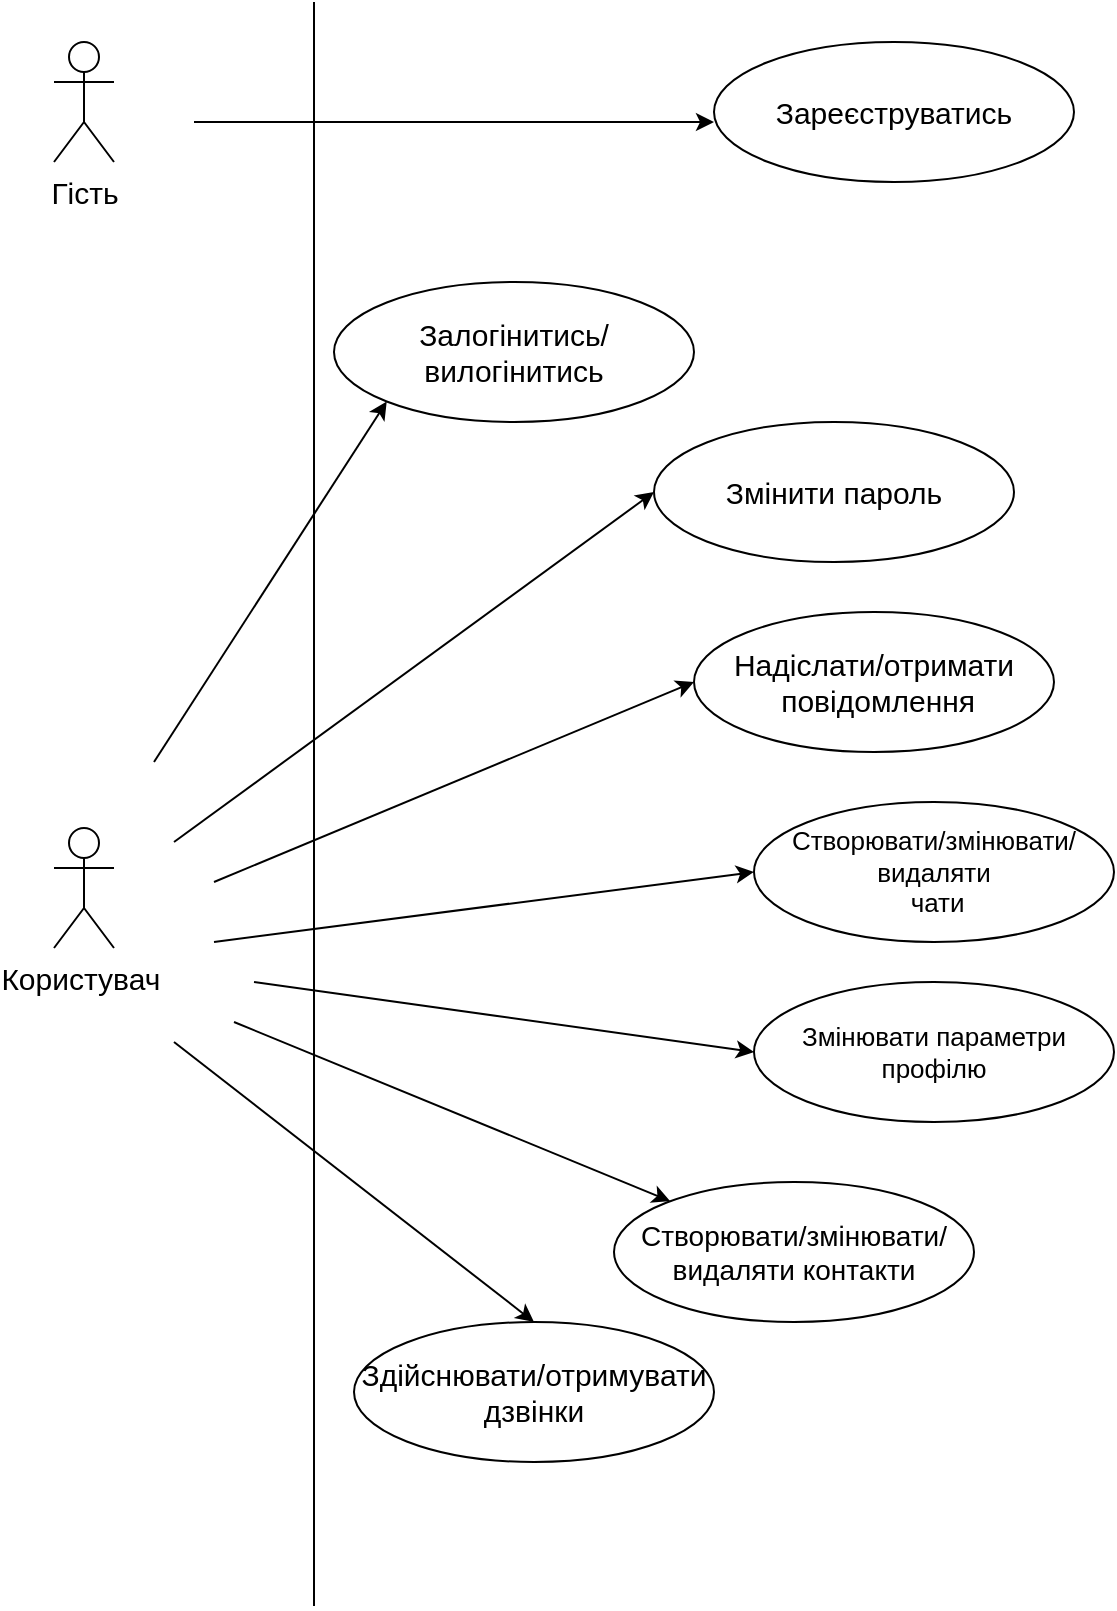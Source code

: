 <mxfile version="10.6.0" type="github"><diagram name="Page-1" id="e7e014a7-5840-1c2e-5031-d8a46d1fe8dd"><mxGraphModel dx="1158" dy="693" grid="1" gridSize="10" guides="1" tooltips="1" connect="1" arrows="1" fold="1" page="1" pageScale="1" pageWidth="1169" pageHeight="826" background="#ffffff" math="0" shadow="0"><root><mxCell id="0"/><mxCell id="1" parent="0"/><mxCell id="N8R8sfxU8hCrQ1eRog4s-46" value="Користувач&amp;nbsp;" style="shape=umlActor;verticalLabelPosition=bottom;labelBackgroundColor=#ffffff;verticalAlign=top;html=1;outlineConnect=0;fontSize=15;align=center;" vertex="1" parent="1"><mxGeometry x="150" y="413" width="30" height="60" as="geometry"/></mxCell><mxCell id="N8R8sfxU8hCrQ1eRog4s-47" value="Гість" style="shape=umlActor;verticalLabelPosition=bottom;labelBackgroundColor=#ffffff;verticalAlign=top;html=1;outlineConnect=0;fontSize=15;align=center;" vertex="1" parent="1"><mxGeometry x="150" y="20" width="30" height="60" as="geometry"/></mxCell><mxCell id="N8R8sfxU8hCrQ1eRog4s-48" value="" style="endArrow=none;html=1;fontSize=15;" edge="1" parent="1"><mxGeometry width="50" height="50" relative="1" as="geometry"><mxPoint x="280" y="802" as="sourcePoint"/><mxPoint x="280" as="targetPoint"/></mxGeometry></mxCell><mxCell id="N8R8sfxU8hCrQ1eRog4s-50" value="" style="endArrow=classic;html=1;fontSize=15;entryX=0;entryY=0.5;entryDx=0;entryDy=0;" edge="1" parent="1"><mxGeometry width="50" height="50" relative="1" as="geometry"><mxPoint x="220" y="60" as="sourcePoint"/><mxPoint x="480" y="60" as="targetPoint"/></mxGeometry></mxCell><mxCell id="N8R8sfxU8hCrQ1eRog4s-55" value="Зареєструватись" style="ellipse;whiteSpace=wrap;html=1;fontSize=15;align=center;" vertex="1" parent="1"><mxGeometry x="480" y="20" width="180" height="70" as="geometry"/></mxCell><mxCell id="N8R8sfxU8hCrQ1eRog4s-56" value="Залогінитись/вилогінитись" style="ellipse;whiteSpace=wrap;html=1;fontSize=15;align=center;" vertex="1" parent="1"><mxGeometry x="290" y="140" width="180" height="70" as="geometry"/></mxCell><mxCell id="N8R8sfxU8hCrQ1eRog4s-58" value="Змінити пароль" style="ellipse;whiteSpace=wrap;html=1;fontSize=15;align=center;" vertex="1" parent="1"><mxGeometry x="450" y="210" width="180" height="70" as="geometry"/></mxCell><mxCell id="N8R8sfxU8hCrQ1eRog4s-65" value="Створювати/змінювати/видаляти&lt;br style=&quot;font-size: 13px;&quot;&gt;&amp;nbsp;чати" style="ellipse;whiteSpace=wrap;html=1;fontSize=13;align=center;fontStyle=0" vertex="1" parent="1"><mxGeometry x="500" y="400" width="180" height="70" as="geometry"/></mxCell><mxCell id="N8R8sfxU8hCrQ1eRog4s-66" value="Надіслати/отримати&lt;br&gt;&amp;nbsp;повідомлення" style="ellipse;whiteSpace=wrap;html=1;fontSize=15;align=center;" vertex="1" parent="1"><mxGeometry x="470" y="305" width="180" height="70" as="geometry"/></mxCell><mxCell id="N8R8sfxU8hCrQ1eRog4s-67" value="Створювати/змінювати/видаляти контакти" style="ellipse;whiteSpace=wrap;html=1;fontSize=14;align=center;" vertex="1" parent="1"><mxGeometry x="430" y="590" width="180" height="70" as="geometry"/></mxCell><mxCell id="N8R8sfxU8hCrQ1eRog4s-68" value="Здійснювати/отримувати дзвінки" style="ellipse;whiteSpace=wrap;html=1;fontSize=15;align=center;" vertex="1" parent="1"><mxGeometry x="300" y="660" width="180" height="70" as="geometry"/></mxCell><mxCell id="N8R8sfxU8hCrQ1eRog4s-69" value="" style="endArrow=classic;html=1;fontSize=14;entryX=0;entryY=1;entryDx=0;entryDy=0;" edge="1" parent="1" target="N8R8sfxU8hCrQ1eRog4s-56"><mxGeometry width="50" height="50" relative="1" as="geometry"><mxPoint x="200" y="380" as="sourcePoint"/><mxPoint x="210" y="300" as="targetPoint"/></mxGeometry></mxCell><mxCell id="N8R8sfxU8hCrQ1eRog4s-71" value="" style="endArrow=classic;html=1;fontSize=14;entryX=0;entryY=0.5;entryDx=0;entryDy=0;" edge="1" parent="1" target="N8R8sfxU8hCrQ1eRog4s-58"><mxGeometry width="50" height="50" relative="1" as="geometry"><mxPoint x="210" y="420" as="sourcePoint"/><mxPoint x="330" y="400" as="targetPoint"/></mxGeometry></mxCell><mxCell id="N8R8sfxU8hCrQ1eRog4s-72" value="" style="endArrow=classic;html=1;fontSize=14;entryX=0;entryY=0.5;entryDx=0;entryDy=0;" edge="1" parent="1" target="N8R8sfxU8hCrQ1eRog4s-66"><mxGeometry width="50" height="50" relative="1" as="geometry"><mxPoint x="230" y="440" as="sourcePoint"/><mxPoint x="408" y="362" as="targetPoint"/></mxGeometry></mxCell><mxCell id="N8R8sfxU8hCrQ1eRog4s-74" value="" style="endArrow=classic;html=1;fontSize=14;entryX=0;entryY=0.5;entryDx=0;entryDy=0;" edge="1" parent="1" target="N8R8sfxU8hCrQ1eRog4s-65"><mxGeometry width="50" height="50" relative="1" as="geometry"><mxPoint x="230" y="470" as="sourcePoint"/><mxPoint x="440" y="450" as="targetPoint"/></mxGeometry></mxCell><mxCell id="N8R8sfxU8hCrQ1eRog4s-76" value="" style="endArrow=classic;html=1;fontSize=14;fontStyle=1" edge="1" parent="1" target="N8R8sfxU8hCrQ1eRog4s-67"><mxGeometry width="50" height="50" relative="1" as="geometry"><mxPoint x="240" y="510" as="sourcePoint"/><mxPoint x="420" y="590" as="targetPoint"/></mxGeometry></mxCell><mxCell id="N8R8sfxU8hCrQ1eRog4s-77" value="" style="endArrow=classic;html=1;fontSize=14;entryX=0.5;entryY=0;entryDx=0;entryDy=0;" edge="1" parent="1" target="N8R8sfxU8hCrQ1eRog4s-68"><mxGeometry width="50" height="50" relative="1" as="geometry"><mxPoint x="210" y="520" as="sourcePoint"/><mxPoint x="350" y="630" as="targetPoint"/></mxGeometry></mxCell><mxCell id="N8R8sfxU8hCrQ1eRog4s-78" value="Змінювати параметри профілю" style="ellipse;whiteSpace=wrap;html=1;fontSize=13;align=center;fontStyle=0" vertex="1" parent="1"><mxGeometry x="500" y="490" width="180" height="70" as="geometry"/></mxCell><mxCell id="N8R8sfxU8hCrQ1eRog4s-79" value="" style="endArrow=classic;html=1;fontSize=14;entryX=0;entryY=0.5;entryDx=0;entryDy=0;" edge="1" parent="1" target="N8R8sfxU8hCrQ1eRog4s-78"><mxGeometry width="50" height="50" relative="1" as="geometry"><mxPoint x="250" y="490" as="sourcePoint"/><mxPoint x="470.884" y="608.609" as="targetPoint"/></mxGeometry></mxCell></root></mxGraphModel></diagram></mxfile>